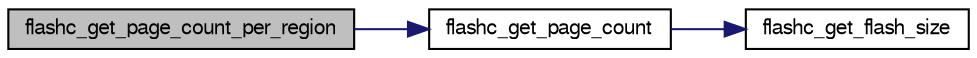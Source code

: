 digraph G
{
  edge [fontname="FreeSans",fontsize="10",labelfontname="FreeSans",labelfontsize="10"];
  node [fontname="FreeSans",fontsize="10",shape=record];
  rankdir=LR;
  Node1 [label="flashc_get_page_count_per_region",height=0.2,width=0.4,color="black", fillcolor="grey75", style="filled" fontcolor="black"];
  Node1 -> Node2 [color="midnightblue",fontsize="10",style="solid",fontname="FreeSans"];
  Node2 [label="flashc_get_page_count",height=0.2,width=0.4,color="black", fillcolor="white", style="filled",URL="$group__group__avr32__drivers__flashc.html#gaafad0dcf645cc65acb5bc879558dac23",tooltip="Gets the total number of pages in the flash array."];
  Node2 -> Node3 [color="midnightblue",fontsize="10",style="solid",fontname="FreeSans"];
  Node3 [label="flashc_get_flash_size",height=0.2,width=0.4,color="black", fillcolor="white", style="filled",URL="$group__group__avr32__drivers__flashc.html#ga8071c315b02d038c49fa0bf89a40ba1b",tooltip="Gets the size of the whole flash array."];
}
